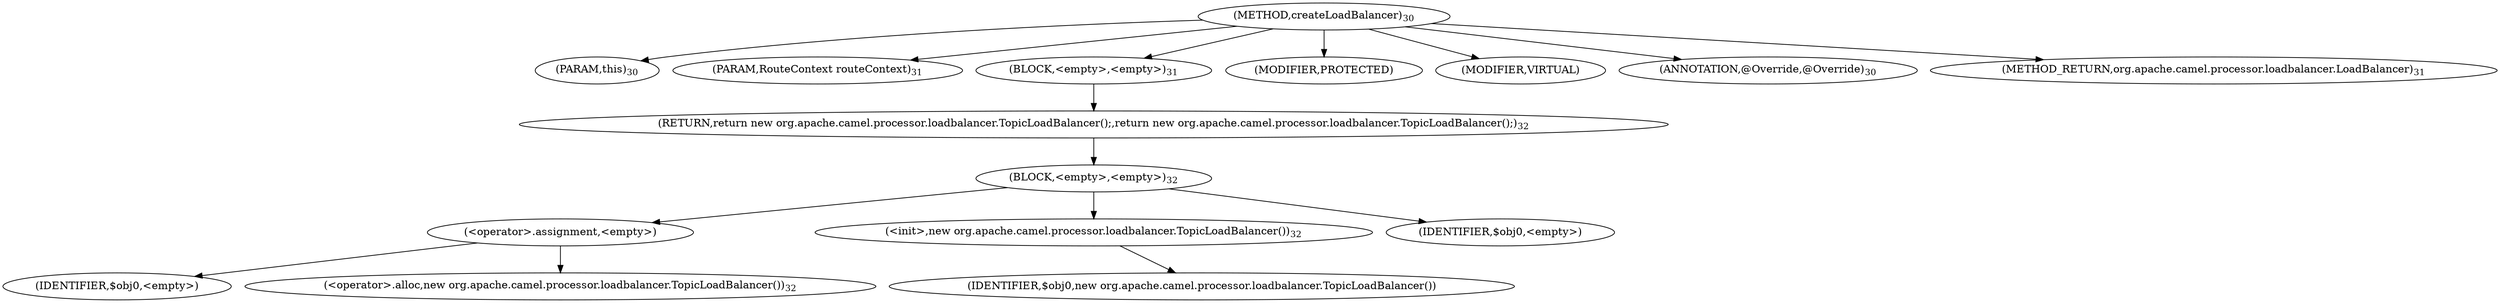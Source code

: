 digraph "createLoadBalancer" {  
"7" [label = <(METHOD,createLoadBalancer)<SUB>30</SUB>> ]
"8" [label = <(PARAM,this)<SUB>30</SUB>> ]
"9" [label = <(PARAM,RouteContext routeContext)<SUB>31</SUB>> ]
"10" [label = <(BLOCK,&lt;empty&gt;,&lt;empty&gt;)<SUB>31</SUB>> ]
"11" [label = <(RETURN,return new org.apache.camel.processor.loadbalancer.TopicLoadBalancer();,return new org.apache.camel.processor.loadbalancer.TopicLoadBalancer();)<SUB>32</SUB>> ]
"12" [label = <(BLOCK,&lt;empty&gt;,&lt;empty&gt;)<SUB>32</SUB>> ]
"13" [label = <(&lt;operator&gt;.assignment,&lt;empty&gt;)> ]
"14" [label = <(IDENTIFIER,$obj0,&lt;empty&gt;)> ]
"15" [label = <(&lt;operator&gt;.alloc,new org.apache.camel.processor.loadbalancer.TopicLoadBalancer())<SUB>32</SUB>> ]
"16" [label = <(&lt;init&gt;,new org.apache.camel.processor.loadbalancer.TopicLoadBalancer())<SUB>32</SUB>> ]
"17" [label = <(IDENTIFIER,$obj0,new org.apache.camel.processor.loadbalancer.TopicLoadBalancer())> ]
"18" [label = <(IDENTIFIER,$obj0,&lt;empty&gt;)> ]
"19" [label = <(MODIFIER,PROTECTED)> ]
"20" [label = <(MODIFIER,VIRTUAL)> ]
"21" [label = <(ANNOTATION,@Override,@Override)<SUB>30</SUB>> ]
"22" [label = <(METHOD_RETURN,org.apache.camel.processor.loadbalancer.LoadBalancer)<SUB>31</SUB>> ]
  "7" -> "8" 
  "7" -> "9" 
  "7" -> "10" 
  "7" -> "19" 
  "7" -> "20" 
  "7" -> "21" 
  "7" -> "22" 
  "10" -> "11" 
  "11" -> "12" 
  "12" -> "13" 
  "12" -> "16" 
  "12" -> "18" 
  "13" -> "14" 
  "13" -> "15" 
  "16" -> "17" 
}
